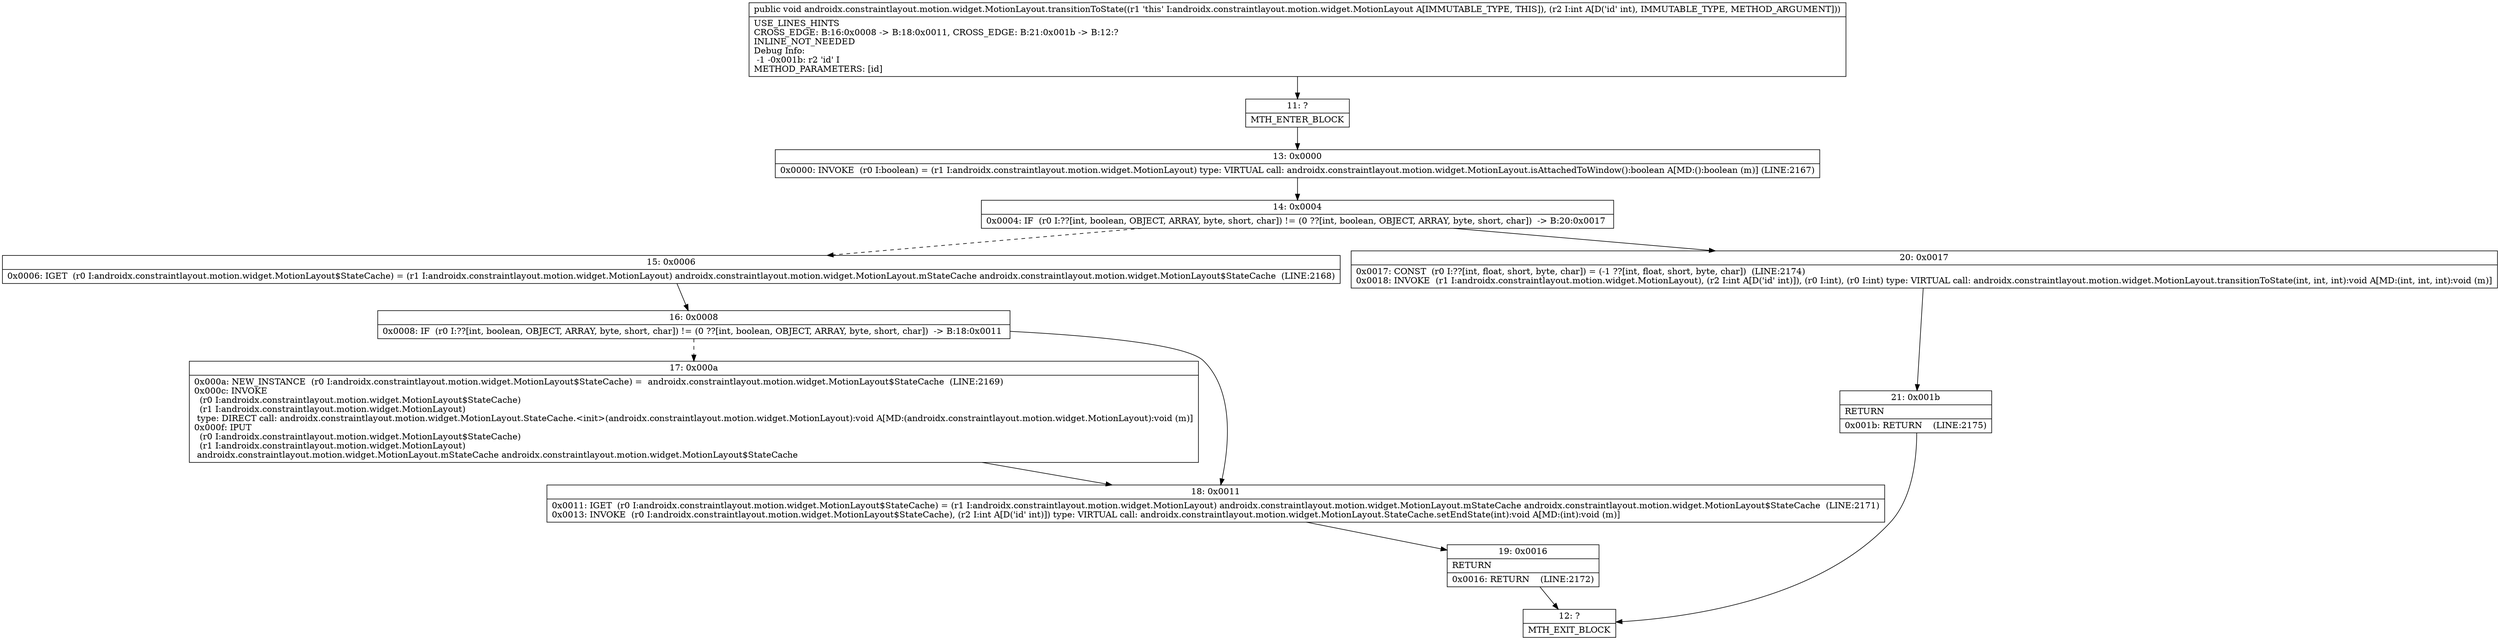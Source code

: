 digraph "CFG forandroidx.constraintlayout.motion.widget.MotionLayout.transitionToState(I)V" {
Node_11 [shape=record,label="{11\:\ ?|MTH_ENTER_BLOCK\l}"];
Node_13 [shape=record,label="{13\:\ 0x0000|0x0000: INVOKE  (r0 I:boolean) = (r1 I:androidx.constraintlayout.motion.widget.MotionLayout) type: VIRTUAL call: androidx.constraintlayout.motion.widget.MotionLayout.isAttachedToWindow():boolean A[MD:():boolean (m)] (LINE:2167)\l}"];
Node_14 [shape=record,label="{14\:\ 0x0004|0x0004: IF  (r0 I:??[int, boolean, OBJECT, ARRAY, byte, short, char]) != (0 ??[int, boolean, OBJECT, ARRAY, byte, short, char])  \-\> B:20:0x0017 \l}"];
Node_15 [shape=record,label="{15\:\ 0x0006|0x0006: IGET  (r0 I:androidx.constraintlayout.motion.widget.MotionLayout$StateCache) = (r1 I:androidx.constraintlayout.motion.widget.MotionLayout) androidx.constraintlayout.motion.widget.MotionLayout.mStateCache androidx.constraintlayout.motion.widget.MotionLayout$StateCache  (LINE:2168)\l}"];
Node_16 [shape=record,label="{16\:\ 0x0008|0x0008: IF  (r0 I:??[int, boolean, OBJECT, ARRAY, byte, short, char]) != (0 ??[int, boolean, OBJECT, ARRAY, byte, short, char])  \-\> B:18:0x0011 \l}"];
Node_17 [shape=record,label="{17\:\ 0x000a|0x000a: NEW_INSTANCE  (r0 I:androidx.constraintlayout.motion.widget.MotionLayout$StateCache) =  androidx.constraintlayout.motion.widget.MotionLayout$StateCache  (LINE:2169)\l0x000c: INVOKE  \l  (r0 I:androidx.constraintlayout.motion.widget.MotionLayout$StateCache)\l  (r1 I:androidx.constraintlayout.motion.widget.MotionLayout)\l type: DIRECT call: androidx.constraintlayout.motion.widget.MotionLayout.StateCache.\<init\>(androidx.constraintlayout.motion.widget.MotionLayout):void A[MD:(androidx.constraintlayout.motion.widget.MotionLayout):void (m)]\l0x000f: IPUT  \l  (r0 I:androidx.constraintlayout.motion.widget.MotionLayout$StateCache)\l  (r1 I:androidx.constraintlayout.motion.widget.MotionLayout)\l androidx.constraintlayout.motion.widget.MotionLayout.mStateCache androidx.constraintlayout.motion.widget.MotionLayout$StateCache \l}"];
Node_18 [shape=record,label="{18\:\ 0x0011|0x0011: IGET  (r0 I:androidx.constraintlayout.motion.widget.MotionLayout$StateCache) = (r1 I:androidx.constraintlayout.motion.widget.MotionLayout) androidx.constraintlayout.motion.widget.MotionLayout.mStateCache androidx.constraintlayout.motion.widget.MotionLayout$StateCache  (LINE:2171)\l0x0013: INVOKE  (r0 I:androidx.constraintlayout.motion.widget.MotionLayout$StateCache), (r2 I:int A[D('id' int)]) type: VIRTUAL call: androidx.constraintlayout.motion.widget.MotionLayout.StateCache.setEndState(int):void A[MD:(int):void (m)]\l}"];
Node_19 [shape=record,label="{19\:\ 0x0016|RETURN\l|0x0016: RETURN    (LINE:2172)\l}"];
Node_12 [shape=record,label="{12\:\ ?|MTH_EXIT_BLOCK\l}"];
Node_20 [shape=record,label="{20\:\ 0x0017|0x0017: CONST  (r0 I:??[int, float, short, byte, char]) = (\-1 ??[int, float, short, byte, char])  (LINE:2174)\l0x0018: INVOKE  (r1 I:androidx.constraintlayout.motion.widget.MotionLayout), (r2 I:int A[D('id' int)]), (r0 I:int), (r0 I:int) type: VIRTUAL call: androidx.constraintlayout.motion.widget.MotionLayout.transitionToState(int, int, int):void A[MD:(int, int, int):void (m)]\l}"];
Node_21 [shape=record,label="{21\:\ 0x001b|RETURN\l|0x001b: RETURN    (LINE:2175)\l}"];
MethodNode[shape=record,label="{public void androidx.constraintlayout.motion.widget.MotionLayout.transitionToState((r1 'this' I:androidx.constraintlayout.motion.widget.MotionLayout A[IMMUTABLE_TYPE, THIS]), (r2 I:int A[D('id' int), IMMUTABLE_TYPE, METHOD_ARGUMENT]))  | USE_LINES_HINTS\lCROSS_EDGE: B:16:0x0008 \-\> B:18:0x0011, CROSS_EDGE: B:21:0x001b \-\> B:12:?\lINLINE_NOT_NEEDED\lDebug Info:\l  \-1 \-0x001b: r2 'id' I\lMETHOD_PARAMETERS: [id]\l}"];
MethodNode -> Node_11;Node_11 -> Node_13;
Node_13 -> Node_14;
Node_14 -> Node_15[style=dashed];
Node_14 -> Node_20;
Node_15 -> Node_16;
Node_16 -> Node_17[style=dashed];
Node_16 -> Node_18;
Node_17 -> Node_18;
Node_18 -> Node_19;
Node_19 -> Node_12;
Node_20 -> Node_21;
Node_21 -> Node_12;
}


